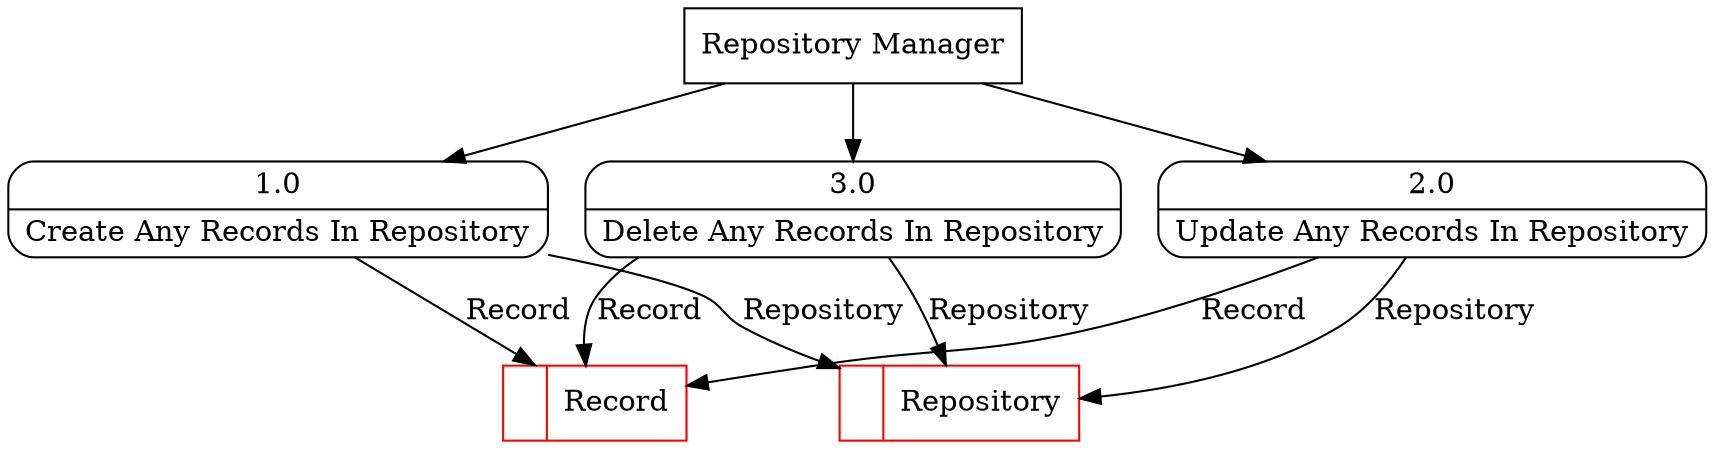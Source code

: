 digraph dfd2{ 
node[shape=record]
200 [label="<f0>  |<f1> Repository " color=red];
201 [label="<f0>  |<f1> Record " color=red];
202 [label="Repository Manager" shape=box];
203 [label="{<f0> 1.0|<f1> Create Any Records In Repository }" shape=Mrecord];
204 [label="{<f0> 2.0|<f1> Update Any Records In Repository }" shape=Mrecord];
205 [label="{<f0> 3.0|<f1> Delete Any Records In Repository }" shape=Mrecord];
202 -> 203
202 -> 204
202 -> 205
203 -> 201 [label="Record"]
203 -> 200 [label="Repository"]
204 -> 200 [label="Repository"]
204 -> 201 [label="Record"]
205 -> 200 [label="Repository"]
205 -> 201 [label="Record"]
}